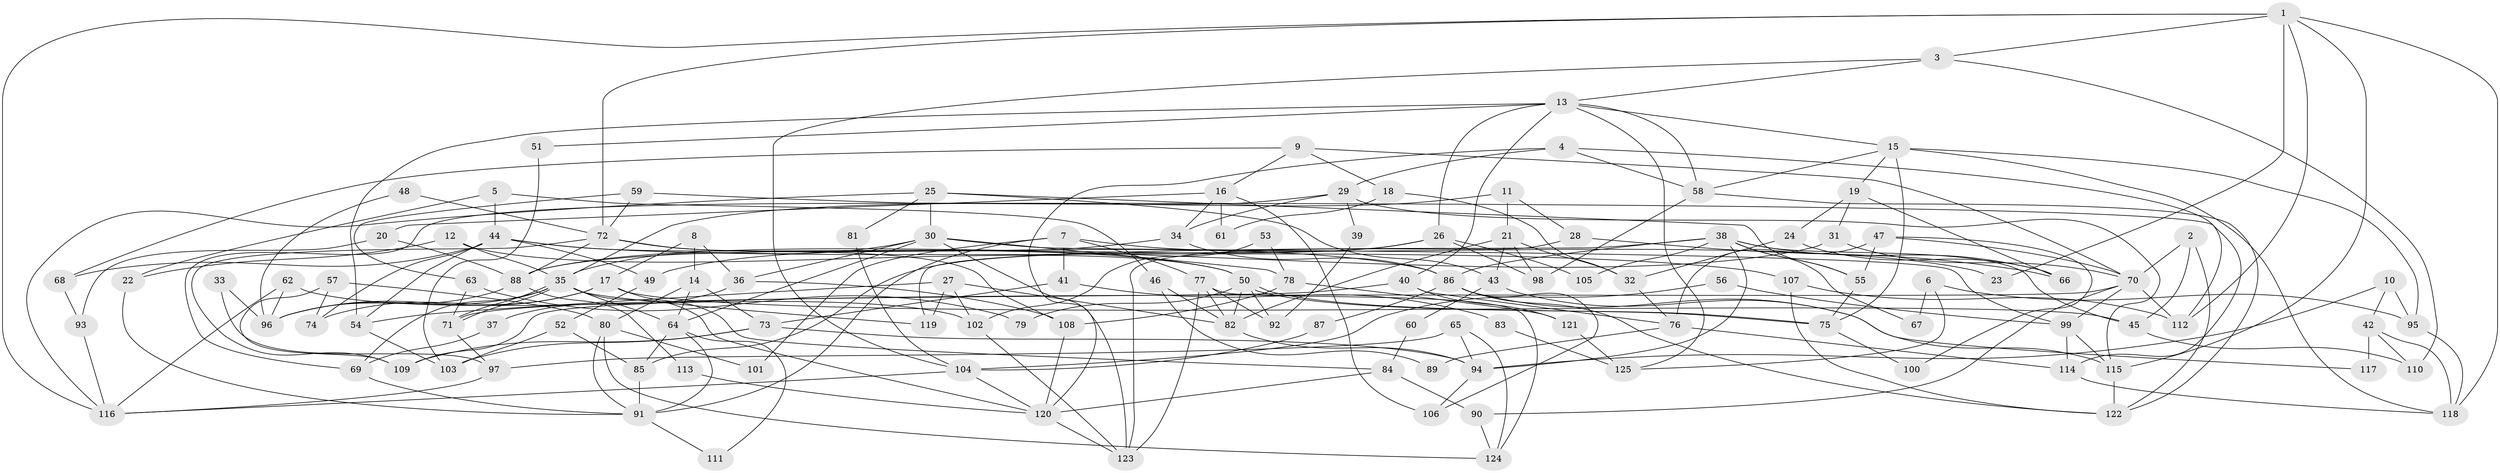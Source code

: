 // coarse degree distribution, {16: 0.02702702702702703, 3: 0.10810810810810811, 6: 0.05405405405405406, 12: 0.05405405405405406, 9: 0.10810810810810811, 19: 0.02702702702702703, 7: 0.10810810810810811, 17: 0.02702702702702703, 11: 0.02702702702702703, 5: 0.08108108108108109, 2: 0.1891891891891892, 10: 0.05405405405405406, 20: 0.02702702702702703, 4: 0.08108108108108109, 8: 0.02702702702702703}
// Generated by graph-tools (version 1.1) at 2025/18/03/04/25 18:18:44]
// undirected, 125 vertices, 250 edges
graph export_dot {
graph [start="1"]
  node [color=gray90,style=filled];
  1;
  2;
  3;
  4;
  5;
  6;
  7;
  8;
  9;
  10;
  11;
  12;
  13;
  14;
  15;
  16;
  17;
  18;
  19;
  20;
  21;
  22;
  23;
  24;
  25;
  26;
  27;
  28;
  29;
  30;
  31;
  32;
  33;
  34;
  35;
  36;
  37;
  38;
  39;
  40;
  41;
  42;
  43;
  44;
  45;
  46;
  47;
  48;
  49;
  50;
  51;
  52;
  53;
  54;
  55;
  56;
  57;
  58;
  59;
  60;
  61;
  62;
  63;
  64;
  65;
  66;
  67;
  68;
  69;
  70;
  71;
  72;
  73;
  74;
  75;
  76;
  77;
  78;
  79;
  80;
  81;
  82;
  83;
  84;
  85;
  86;
  87;
  88;
  89;
  90;
  91;
  92;
  93;
  94;
  95;
  96;
  97;
  98;
  99;
  100;
  101;
  102;
  103;
  104;
  105;
  106;
  107;
  108;
  109;
  110;
  111;
  112;
  113;
  114;
  115;
  116;
  117;
  118;
  119;
  120;
  121;
  122;
  123;
  124;
  125;
  1 -- 112;
  1 -- 3;
  1 -- 23;
  1 -- 72;
  1 -- 115;
  1 -- 116;
  1 -- 118;
  2 -- 122;
  2 -- 70;
  2 -- 45;
  3 -- 13;
  3 -- 104;
  3 -- 110;
  4 -- 29;
  4 -- 58;
  4 -- 112;
  4 -- 120;
  5 -- 44;
  5 -- 22;
  5 -- 46;
  6 -- 125;
  6 -- 95;
  6 -- 67;
  7 -- 77;
  7 -- 91;
  7 -- 23;
  7 -- 41;
  7 -- 101;
  8 -- 17;
  8 -- 36;
  8 -- 14;
  9 -- 70;
  9 -- 16;
  9 -- 18;
  9 -- 68;
  10 -- 95;
  10 -- 42;
  10 -- 94;
  11 -- 28;
  11 -- 35;
  11 -- 21;
  12 -- 35;
  12 -- 50;
  12 -- 22;
  13 -- 54;
  13 -- 26;
  13 -- 15;
  13 -- 40;
  13 -- 51;
  13 -- 58;
  13 -- 125;
  14 -- 80;
  14 -- 64;
  14 -- 73;
  15 -- 58;
  15 -- 19;
  15 -- 75;
  15 -- 95;
  15 -- 118;
  16 -- 34;
  16 -- 106;
  16 -- 20;
  16 -- 61;
  17 -- 45;
  17 -- 96;
  17 -- 74;
  17 -- 84;
  18 -- 32;
  18 -- 61;
  19 -- 24;
  19 -- 31;
  19 -- 66;
  20 -- 93;
  20 -- 88;
  21 -- 98;
  21 -- 32;
  21 -- 43;
  21 -- 82;
  22 -- 91;
  24 -- 66;
  24 -- 32;
  25 -- 116;
  25 -- 43;
  25 -- 30;
  25 -- 55;
  25 -- 81;
  26 -- 85;
  26 -- 88;
  26 -- 98;
  26 -- 105;
  27 -- 82;
  27 -- 119;
  27 -- 54;
  27 -- 102;
  28 -- 66;
  28 -- 123;
  29 -- 115;
  29 -- 34;
  29 -- 39;
  29 -- 69;
  30 -- 35;
  30 -- 36;
  30 -- 64;
  30 -- 78;
  30 -- 99;
  30 -- 123;
  31 -- 70;
  31 -- 49;
  32 -- 76;
  33 -- 97;
  33 -- 96;
  34 -- 86;
  34 -- 88;
  35 -- 64;
  35 -- 71;
  35 -- 71;
  35 -- 69;
  35 -- 96;
  35 -- 119;
  35 -- 120;
  36 -- 108;
  36 -- 37;
  37 -- 69;
  38 -- 94;
  38 -- 55;
  38 -- 45;
  38 -- 66;
  38 -- 67;
  38 -- 86;
  38 -- 105;
  38 -- 119;
  39 -- 92;
  40 -- 71;
  40 -- 76;
  40 -- 121;
  41 -- 73;
  41 -- 83;
  42 -- 110;
  42 -- 118;
  42 -- 117;
  43 -- 115;
  43 -- 60;
  44 -- 74;
  44 -- 54;
  44 -- 49;
  44 -- 50;
  44 -- 68;
  44 -- 107;
  45 -- 110;
  46 -- 82;
  46 -- 89;
  47 -- 55;
  47 -- 76;
  47 -- 70;
  47 -- 100;
  48 -- 96;
  48 -- 72;
  49 -- 52;
  50 -- 75;
  50 -- 75;
  50 -- 79;
  50 -- 82;
  50 -- 92;
  51 -- 103;
  52 -- 85;
  52 -- 103;
  53 -- 78;
  53 -- 102;
  54 -- 103;
  55 -- 75;
  56 -- 99;
  56 -- 104;
  57 -- 80;
  57 -- 109;
  57 -- 74;
  58 -- 122;
  58 -- 98;
  59 -- 72;
  59 -- 114;
  59 -- 63;
  60 -- 84;
  62 -- 96;
  62 -- 102;
  62 -- 116;
  63 -- 71;
  63 -- 79;
  64 -- 85;
  64 -- 91;
  64 -- 111;
  65 -- 124;
  65 -- 94;
  65 -- 97;
  68 -- 93;
  69 -- 91;
  70 -- 109;
  70 -- 90;
  70 -- 99;
  70 -- 112;
  71 -- 97;
  72 -- 86;
  72 -- 88;
  72 -- 108;
  72 -- 109;
  73 -- 94;
  73 -- 103;
  73 -- 109;
  75 -- 100;
  76 -- 114;
  76 -- 89;
  77 -- 123;
  77 -- 82;
  77 -- 92;
  77 -- 124;
  78 -- 108;
  78 -- 121;
  80 -- 124;
  80 -- 91;
  80 -- 101;
  81 -- 104;
  82 -- 94;
  83 -- 125;
  84 -- 120;
  84 -- 90;
  85 -- 91;
  86 -- 122;
  86 -- 87;
  86 -- 106;
  86 -- 117;
  87 -- 104;
  88 -- 96;
  88 -- 113;
  90 -- 124;
  91 -- 111;
  93 -- 116;
  94 -- 106;
  95 -- 118;
  97 -- 116;
  99 -- 114;
  99 -- 115;
  102 -- 123;
  104 -- 120;
  104 -- 116;
  107 -- 112;
  107 -- 122;
  108 -- 120;
  113 -- 120;
  114 -- 118;
  115 -- 122;
  120 -- 123;
  121 -- 125;
}
